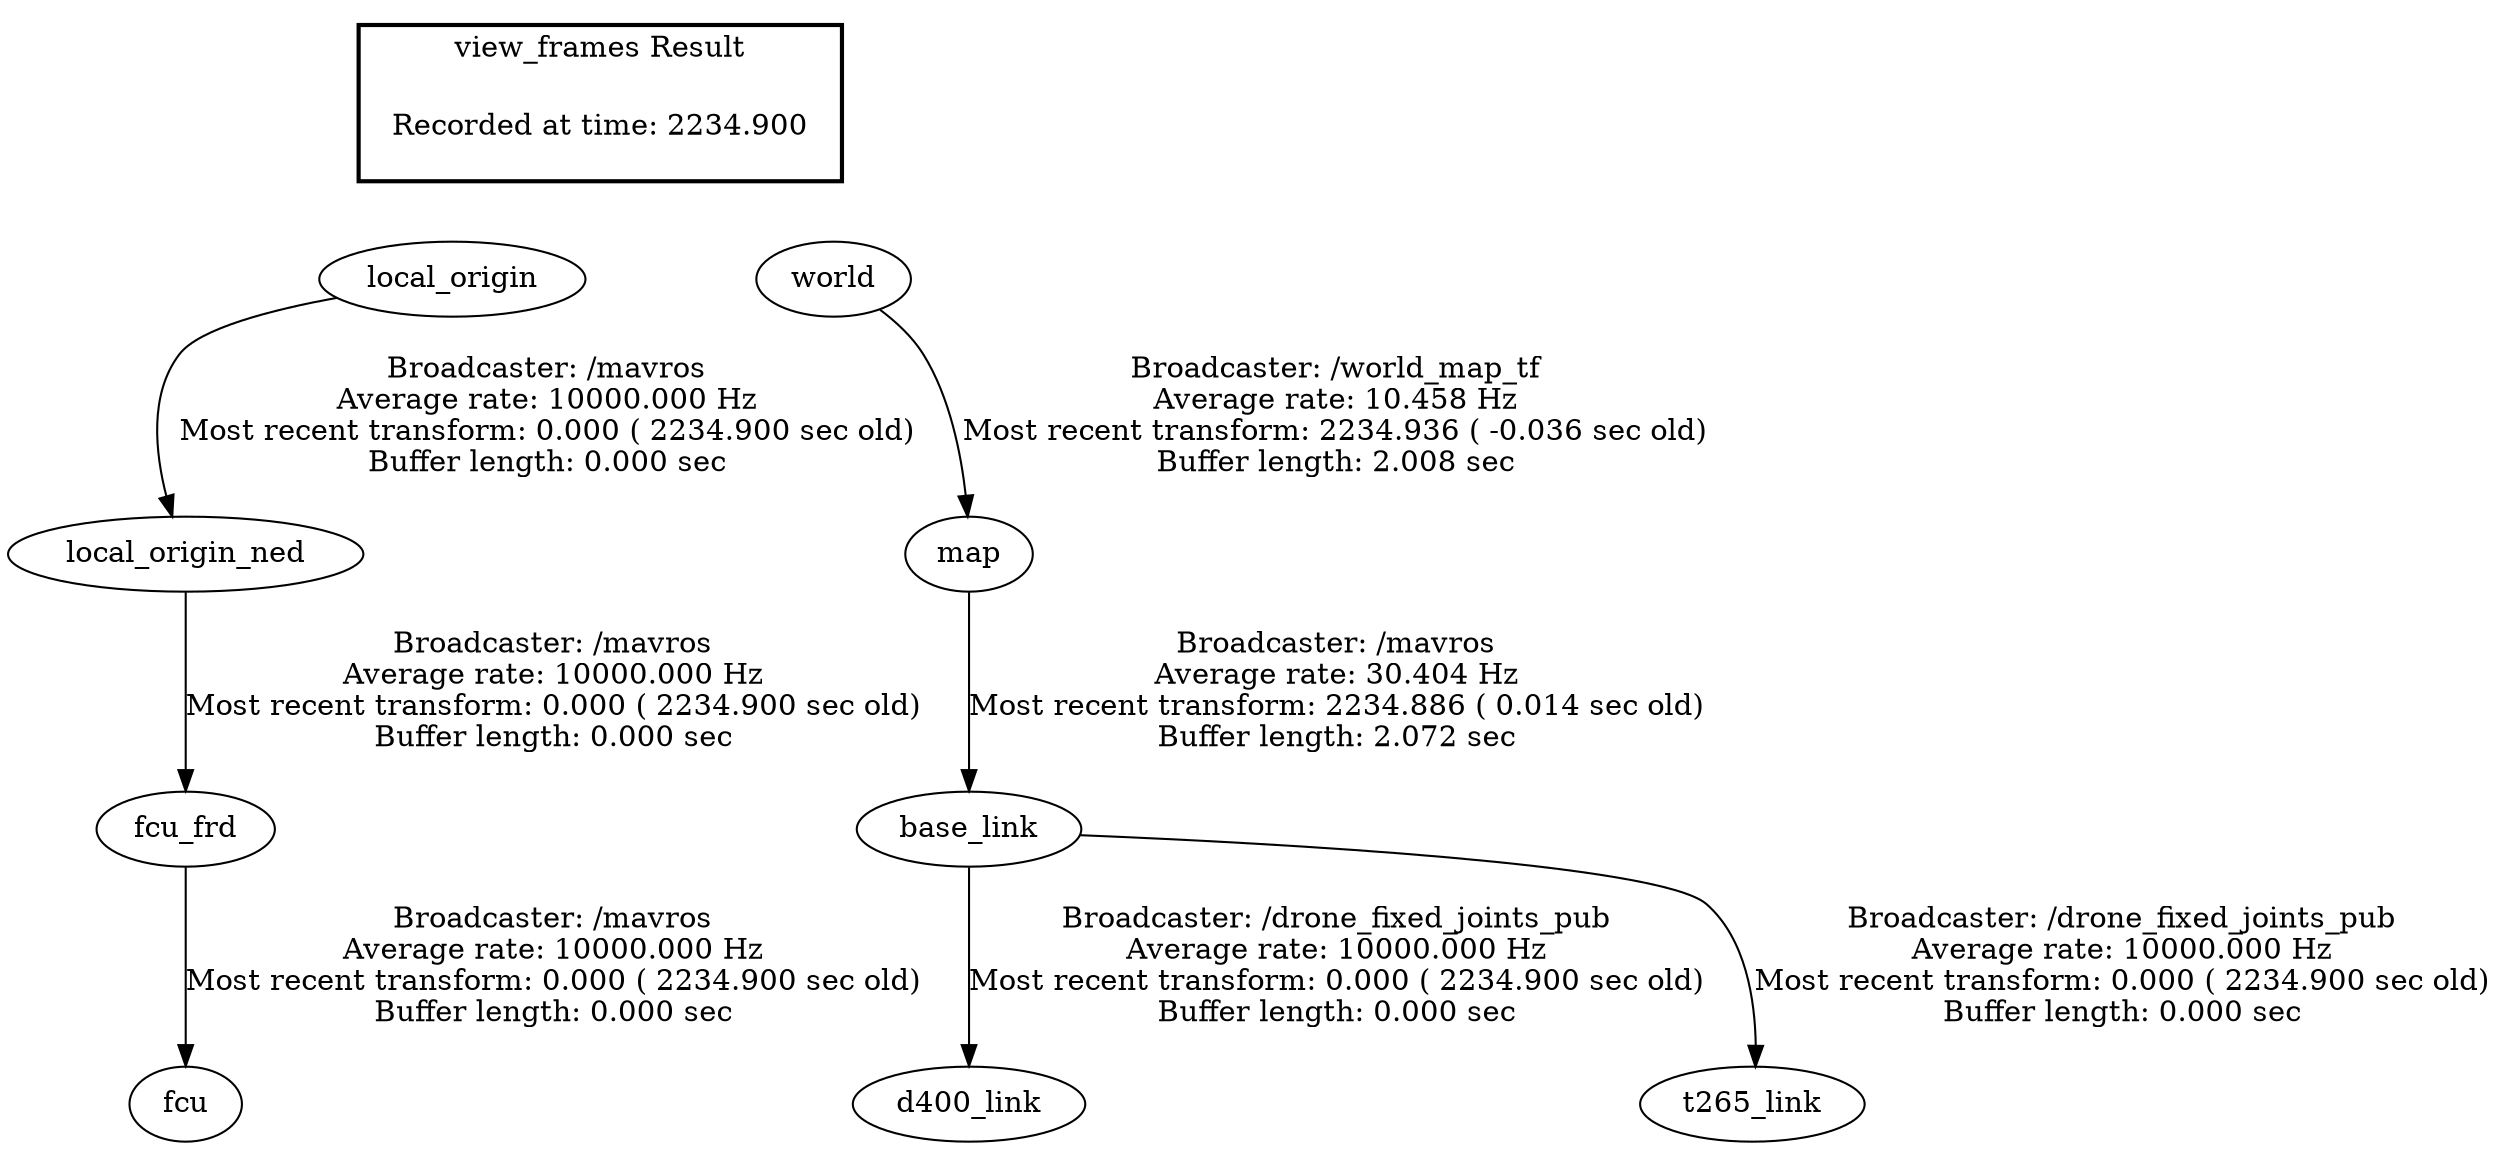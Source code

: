 digraph G {
"base_link" -> "d400_link"[label="Broadcaster: /drone_fixed_joints_pub\nAverage rate: 10000.000 Hz\nMost recent transform: 0.000 ( 2234.900 sec old)\nBuffer length: 0.000 sec\n"];
"map" -> "base_link"[label="Broadcaster: /mavros\nAverage rate: 30.404 Hz\nMost recent transform: 2234.886 ( 0.014 sec old)\nBuffer length: 2.072 sec\n"];
"base_link" -> "t265_link"[label="Broadcaster: /drone_fixed_joints_pub\nAverage rate: 10000.000 Hz\nMost recent transform: 0.000 ( 2234.900 sec old)\nBuffer length: 0.000 sec\n"];
"local_origin" -> "local_origin_ned"[label="Broadcaster: /mavros\nAverage rate: 10000.000 Hz\nMost recent transform: 0.000 ( 2234.900 sec old)\nBuffer length: 0.000 sec\n"];
"local_origin_ned" -> "fcu_frd"[label="Broadcaster: /mavros\nAverage rate: 10000.000 Hz\nMost recent transform: 0.000 ( 2234.900 sec old)\nBuffer length: 0.000 sec\n"];
"fcu_frd" -> "fcu"[label="Broadcaster: /mavros\nAverage rate: 10000.000 Hz\nMost recent transform: 0.000 ( 2234.900 sec old)\nBuffer length: 0.000 sec\n"];
"world" -> "map"[label="Broadcaster: /world_map_tf\nAverage rate: 10.458 Hz\nMost recent transform: 2234.936 ( -0.036 sec old)\nBuffer length: 2.008 sec\n"];
edge [style=invis];
 subgraph cluster_legend { style=bold; color=black; label ="view_frames Result";
"Recorded at time: 2234.900"[ shape=plaintext ] ;
 }->"local_origin";
edge [style=invis];
 subgraph cluster_legend { style=bold; color=black; label ="view_frames Result";
"Recorded at time: 2234.900"[ shape=plaintext ] ;
 }->"world";
}